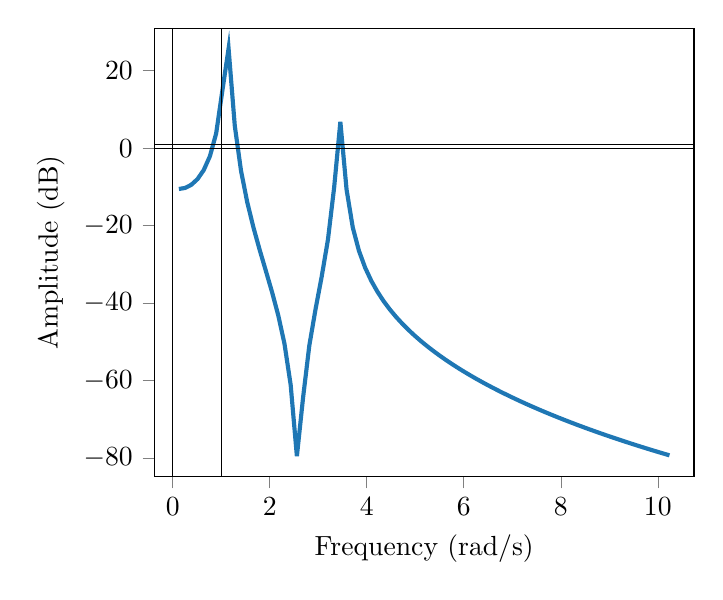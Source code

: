 % This file was created by matplotlib2tikz v0.6.13.
\begin{tikzpicture}

\definecolor{color0}{rgb}{0.122,0.467,0.706}

\begin{axis}[
xlabel={Frequency (rad/s)},
ylabel={Amplitude (dB)},
xmin=-0.378, xmax=10.746,
ymin=-84.767, ymax=30.964,
xtick={-2,0,2,4,6,8,10,12},
ytick={-100,-80,-60,-40,-20,0,20,40},
minor xtick={},
minor ytick={},
tick align=outside,
tick pos=left,
x grid style={lightgray!92.026!black},
y grid style={lightgray!92.026!black}
]
\addplot [line width=1.5pt, color0, forget plot]
table {%
0.128 -10.53
0.256 -10.266
0.384 -9.446
0.512 -7.974
0.64 -5.648
0.768 -2.046
0.896 3.812
1.024 14.865
1.152 25.704
1.28 5.764
1.408 -5.807
1.536 -13.905
1.664 -20.444
1.792 -26.209
1.92 -31.653
2.048 -37.151
2.176 -43.157
2.304 -50.471
2.432 -61.114
2.56 -79.507
2.688 -64.337
2.816 -50.962
2.944 -41.597
3.072 -33.103
3.2 -23.626
3.328 -10.141
3.456 6.792
3.584 -10.675
3.712 -20.473
3.84 -26.52
3.968 -30.877
4.096 -34.296
4.224 -37.127
4.352 -39.554
4.48 -41.689
4.608 -43.604
4.736 -45.346
4.864 -46.949
4.992 -48.436
5.12 -49.828
5.248 -51.137
5.376 -52.376
5.504 -53.552
5.632 -54.674
5.76 -55.746
5.888 -56.775
6.016 -57.764
6.144 -58.717
6.272 -59.636
6.4 -60.526
6.528 -61.387
6.656 -62.222
6.784 -63.033
6.912 -63.822
7.04 -64.589
7.168 -65.336
7.296 -66.065
7.424 -66.776
7.552 -67.47
7.68 -68.148
7.808 -68.812
7.936 -69.461
8.064 -70.096
8.192 -70.719
8.32 -71.329
8.448 -71.927
8.576 -72.514
8.704 -73.09
8.832 -73.656
8.96 -74.212
9.088 -74.757
9.216 -75.294
9.344 -75.822
9.472 -76.341
9.6 -76.852
9.728 -77.355
9.856 -77.85
9.984 -78.337
10.112 -78.817
10.24 -79.29
};
\path [draw=black, fill opacity=0] (axis cs:0,-84.767)
--(axis cs:0,30.964);

\path [draw=black, fill opacity=0] (axis cs:1,-84.767)
--(axis cs:1,30.964);

\path [draw=black, fill opacity=0] (axis cs:-0.378,0)
--(axis cs:10.746,0);

\path [draw=black, fill opacity=0] (axis cs:-0.378,1)
--(axis cs:10.746,1);

\end{axis}

\end{tikzpicture}